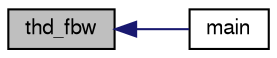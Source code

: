 digraph "thd_fbw"
{
  edge [fontname="FreeSans",fontsize="10",labelfontname="FreeSans",labelfontsize="10"];
  node [fontname="FreeSans",fontsize="10",shape=record];
  rankdir="LR";
  Node1 [label="thd_fbw",height=0.2,width=0.4,color="black", fillcolor="grey75", style="filled", fontcolor="black"];
  Node1 -> Node2 [dir="back",color="midnightblue",fontsize="10",style="solid",fontname="FreeSans"];
  Node2 [label="main",height=0.2,width=0.4,color="black", fillcolor="white", style="filled",URL="$fixedwing_2main__chibios_8c.html#a840291bc02cba5474a4cb46a9b9566fe",tooltip="Main function. "];
}
